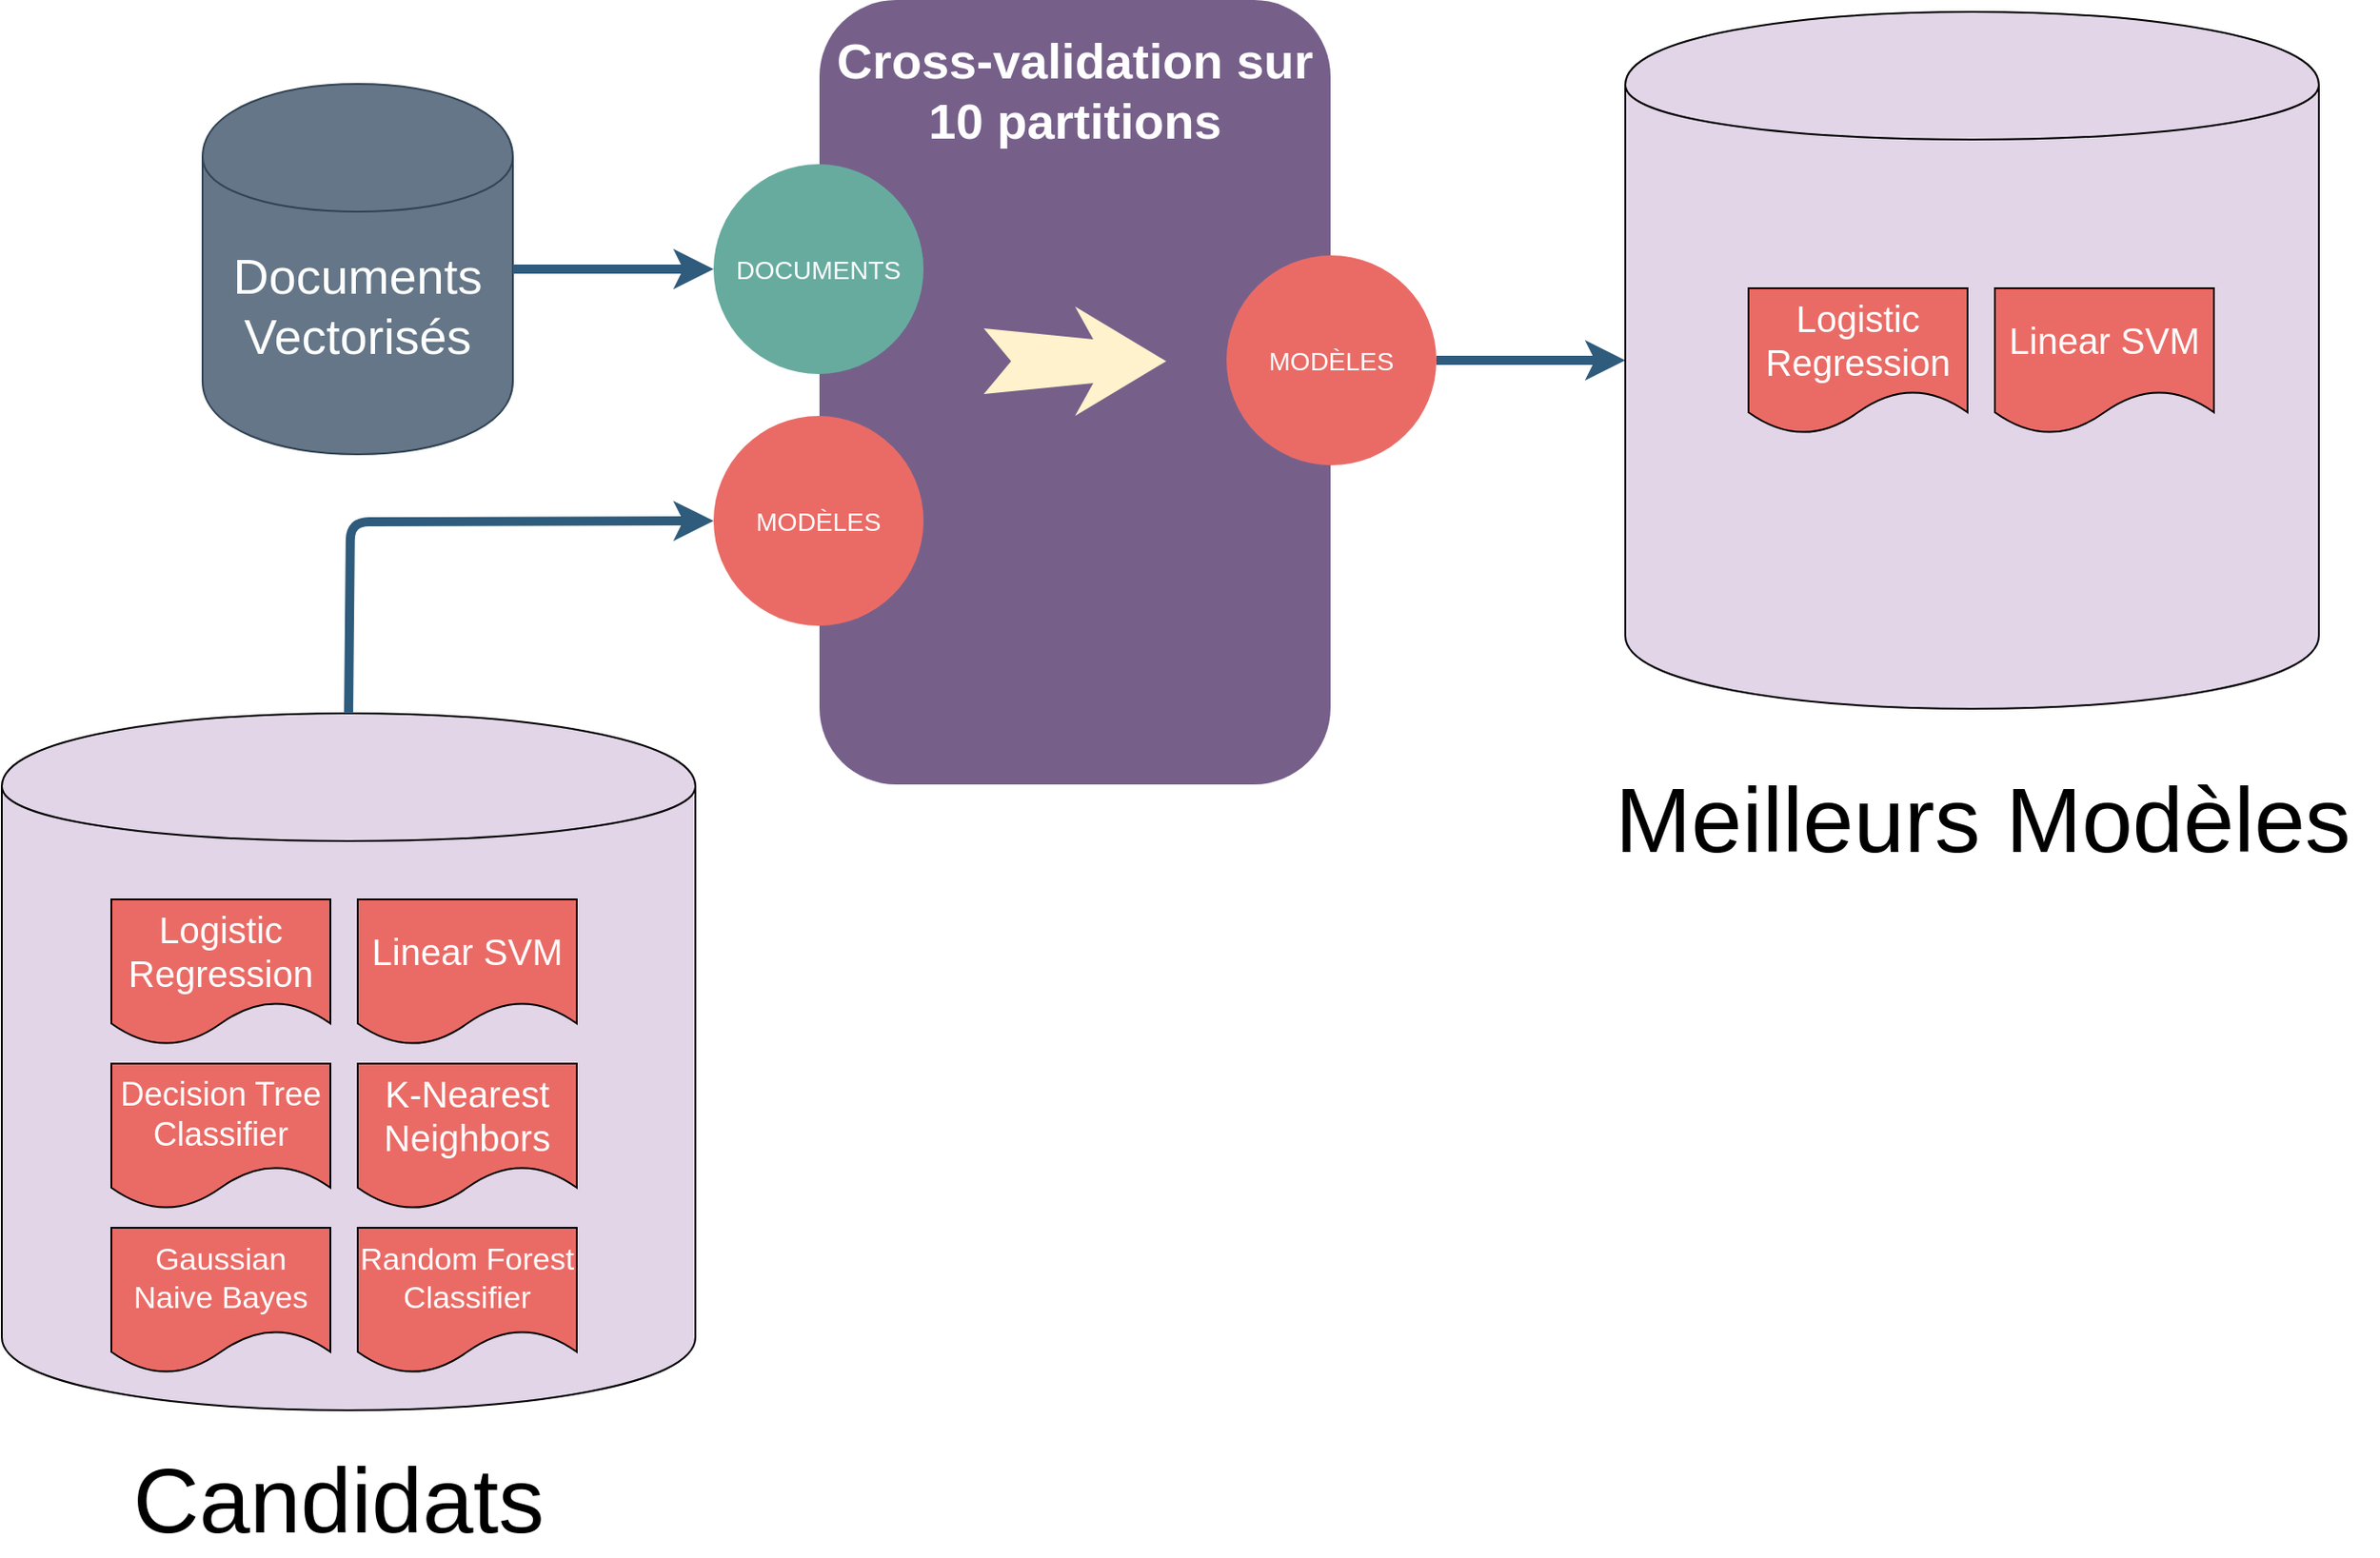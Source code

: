 <mxfile version="10.6.5" type="device"><diagram name="Page-1" id="12e1b939-464a-85fe-373e-61e167be1490"><mxGraphModel dx="3299.5" dy="816" grid="1" gridSize="10" guides="1" tooltips="1" connect="1" arrows="1" fold="1" page="1" pageScale="1.5" pageWidth="1169" pageHeight="826" background="#ffffff" math="0" shadow="0"><root><mxCell id="0"/><mxCell id="1" parent="0"/><mxCell id="3fwgD-i-Mi_BdgrN5n0c-14" value="" style="shape=cylinder;whiteSpace=wrap;html=1;boundedLbl=1;backgroundOutline=1;fillColor=#E1D5E7;" vertex="1" parent="1"><mxGeometry x="-890" y="809" width="380" height="382" as="geometry"/></mxCell><mxCell id="60da8b9f42644d3a-2" value="" style="whiteSpace=wrap;html=1;rounded=1;shadow=0;strokeWidth=8;fontSize=20;align=center;fillColor=#76608a;strokeColor=none;fontColor=#ffffff;" parent="1" vertex="1"><mxGeometry x="-442" y="418" width="280" height="430" as="geometry"/></mxCell><mxCell id="60da8b9f42644d3a-3" value="Cross-validation sur 10 partitions" style="text;html=1;strokeColor=none;fillColor=none;align=center;verticalAlign=middle;whiteSpace=wrap;rounded=0;shadow=0;fontSize=27;fontColor=#FFFFFF;fontStyle=1" parent="1" vertex="1"><mxGeometry x="-442" y="438" width="280" height="60" as="geometry"/></mxCell><mxCell id="60da8b9f42644d3a-6" value="" style="line;strokeWidth=2;html=1;rounded=0;shadow=0;fontSize=27;align=center;fillColor=none;strokeColor=none;" parent="1" vertex="1"><mxGeometry x="-422" y="498" width="240" height="10" as="geometry"/></mxCell><mxCell id="60da8b9f42644d3a-7" value="" style="line;strokeWidth=2;html=1;rounded=0;shadow=0;fontSize=27;align=center;fillColor=none;strokeColor=none;" parent="1" vertex="1"><mxGeometry x="-422" y="718" width="240" height="10" as="geometry"/></mxCell><mxCell id="60da8b9f42644d3a-8" value="DOCUMENTS" style="ellipse;whiteSpace=wrap;html=1;rounded=0;shadow=0;strokeWidth=6;fontSize=14;align=center;fillColor=#67AB9F;strokeColor=none;fontColor=#FFFFFF;" parent="1" vertex="1"><mxGeometry x="-500" y="508" width="115" height="115" as="geometry"/></mxCell><mxCell id="60da8b9f42644d3a-9" value="" style="html=1;shadow=0;dashed=0;align=center;verticalAlign=middle;shape=mxgraph.arrows2.stylisedArrow;dy=0.6;dx=40;notch=15;feather=0.4;rounded=0;strokeWidth=1;fontSize=27;strokeColor=none;fillColor=#fff2cc;" parent="1" vertex="1"><mxGeometry x="-352" y="586" width="100" height="60" as="geometry"/></mxCell><mxCell id="60da8b9f42644d3a-22" value="MODÈLES" style="ellipse;whiteSpace=wrap;html=1;rounded=0;shadow=0;strokeWidth=6;fontSize=14;align=center;fillColor=#EA6B66;strokeColor=none;fontColor=#FFFFFF;" parent="1" vertex="1"><mxGeometry x="-219" y="558" width="115" height="115" as="geometry"/></mxCell><mxCell id="MoSs2jSmjHTIOxtjNP0e-1" value="&lt;font style=&quot;font-size: 27px&quot;&gt;Documents Vectorisés&lt;br&gt;&lt;/font&gt;" style="shape=cylinder;whiteSpace=wrap;html=1;boundedLbl=1;backgroundOutline=1;fillColor=#647687;strokeColor=#314354;fontColor=#ffffff;" parent="1" vertex="1"><mxGeometry x="-780" y="464" width="170" height="203" as="geometry"/></mxCell><mxCell id="MoSs2jSmjHTIOxtjNP0e-5" value="" style="endArrow=classic;html=1;strokeWidth=5;entryX=0;entryY=0.5;entryDx=0;entryDy=0;strokeColor=#2F5B7C;exitX=1;exitY=0.5;exitDx=0;exitDy=0;" parent="1" source="MoSs2jSmjHTIOxtjNP0e-1" target="60da8b9f42644d3a-8" edge="1"><mxGeometry width="50" height="50" relative="1" as="geometry"><mxPoint x="130" y="300" as="sourcePoint"/><mxPoint x="-620" y="640" as="targetPoint"/><Array as="points"/></mxGeometry></mxCell><mxCell id="3fwgD-i-Mi_BdgrN5n0c-3" value="MODÈLES" style="ellipse;whiteSpace=wrap;html=1;rounded=0;shadow=0;strokeWidth=6;fontSize=14;align=center;fillColor=#EA6B66;strokeColor=none;fontColor=#FFFFFF;" vertex="1" parent="1"><mxGeometry x="-500" y="646" width="115" height="115" as="geometry"/></mxCell><mxCell id="3fwgD-i-Mi_BdgrN5n0c-6" value="&lt;font style=&quot;font-size: 20px&quot; color=&quot;#FFFFFF&quot;&gt;Logistic Regression&lt;br&gt;&lt;/font&gt;" style="shape=document;whiteSpace=wrap;html=1;boundedLbl=1;fillColor=#EA6B66;gradientColor=none;" vertex="1" parent="1"><mxGeometry x="-830" y="911" width="120" height="80" as="geometry"/></mxCell><mxCell id="3fwgD-i-Mi_BdgrN5n0c-9" value="&lt;font style=&quot;font-size: 18px&quot; color=&quot;#FFFFFF&quot;&gt;Decision Tree Classifier&lt;/font&gt;" style="shape=document;whiteSpace=wrap;html=1;boundedLbl=1;fillColor=#EA6B66;gradientColor=none;" vertex="1" parent="1"><mxGeometry x="-830" y="1001" width="120" height="80" as="geometry"/></mxCell><mxCell id="3fwgD-i-Mi_BdgrN5n0c-10" value="&lt;font style=&quot;font-size: 17px&quot; color=&quot;#FFFFFF&quot;&gt;Gaussian Naive Bayes&lt;br&gt;&lt;/font&gt;" style="shape=document;whiteSpace=wrap;html=1;boundedLbl=1;fillColor=#EA6B66;gradientColor=none;" vertex="1" parent="1"><mxGeometry x="-830" y="1091" width="120" height="80" as="geometry"/></mxCell><mxCell id="3fwgD-i-Mi_BdgrN5n0c-11" value="&lt;font style=&quot;font-size: 17px&quot; color=&quot;#FFFFFF&quot;&gt;Random Forest Classifier&lt;br&gt;&lt;/font&gt;" style="shape=document;whiteSpace=wrap;html=1;boundedLbl=1;fillColor=#EA6B66;gradientColor=none;" vertex="1" parent="1"><mxGeometry x="-695" y="1091" width="120" height="80" as="geometry"/></mxCell><mxCell id="3fwgD-i-Mi_BdgrN5n0c-12" value="&lt;font style=&quot;font-size: 20px&quot; color=&quot;#FFFFFF&quot;&gt;Linear SVM&lt;br&gt;&lt;/font&gt;" style="shape=document;whiteSpace=wrap;html=1;boundedLbl=1;fillColor=#EA6B66;gradientColor=none;" vertex="1" parent="1"><mxGeometry x="-695" y="911" width="120" height="80" as="geometry"/></mxCell><mxCell id="3fwgD-i-Mi_BdgrN5n0c-13" value="&lt;font style=&quot;font-size: 20px&quot; color=&quot;#FFFFFF&quot;&gt;K-Nearest Neighbors&lt;br&gt;&lt;/font&gt;" style="shape=document;whiteSpace=wrap;html=1;boundedLbl=1;fillColor=#EA6B66;gradientColor=none;" vertex="1" parent="1"><mxGeometry x="-695" y="1001" width="120" height="80" as="geometry"/></mxCell><mxCell id="3fwgD-i-Mi_BdgrN5n0c-24" value="" style="endArrow=classic;html=1;strokeWidth=5;entryX=0;entryY=0.5;entryDx=0;entryDy=0;strokeColor=#2F5B7C;exitX=1;exitY=0.5;exitDx=0;exitDy=0;" edge="1" parent="1" source="60da8b9f42644d3a-22" target="3fwgD-i-Mi_BdgrN5n0c-15"><mxGeometry width="50" height="50" relative="1" as="geometry"><mxPoint x="-80" y="650" as="sourcePoint"/><mxPoint x="30" y="658" as="targetPoint"/><Array as="points"/></mxGeometry></mxCell><mxCell id="3fwgD-i-Mi_BdgrN5n0c-25" value="" style="endArrow=classic;html=1;strokeWidth=5;entryX=0;entryY=0.5;entryDx=0;entryDy=0;strokeColor=#2F5B7C;exitX=0.5;exitY=0;exitDx=0;exitDy=0;" edge="1" parent="1" source="3fwgD-i-Mi_BdgrN5n0c-14" target="3fwgD-i-Mi_BdgrN5n0c-3"><mxGeometry width="50" height="50" relative="1" as="geometry"><mxPoint x="-599.5" y="568" as="sourcePoint"/><mxPoint x="-489.5" y="576" as="targetPoint"/><Array as="points"><mxPoint x="-699" y="704"/></Array></mxGeometry></mxCell><mxCell id="3fwgD-i-Mi_BdgrN5n0c-15" value="" style="shape=cylinder;whiteSpace=wrap;html=1;boundedLbl=1;backgroundOutline=1;fillColor=#E1D5E7;" vertex="1" parent="1"><mxGeometry x="-0.5" y="424.5" width="380" height="382" as="geometry"/></mxCell><mxCell id="3fwgD-i-Mi_BdgrN5n0c-16" value="&lt;font style=&quot;font-size: 20px&quot; color=&quot;#FFFFFF&quot;&gt;Logistic Regression&lt;br&gt;&lt;/font&gt;" style="shape=document;whiteSpace=wrap;html=1;boundedLbl=1;fillColor=#EA6B66;gradientColor=none;" vertex="1" parent="1"><mxGeometry x="67" y="576" width="120" height="80" as="geometry"/></mxCell><mxCell id="3fwgD-i-Mi_BdgrN5n0c-20" value="&lt;font style=&quot;font-size: 20px&quot; color=&quot;#FFFFFF&quot;&gt;Linear SVM&lt;br&gt;&lt;/font&gt;" style="shape=document;whiteSpace=wrap;html=1;boundedLbl=1;fillColor=#EA6B66;gradientColor=none;" vertex="1" parent="1"><mxGeometry x="202" y="576" width="120" height="80" as="geometry"/></mxCell><mxCell id="3fwgD-i-Mi_BdgrN5n0c-27" value="&lt;font style=&quot;font-size: 50px&quot;&gt;Candidats&lt;/font&gt;" style="text;html=1;resizable=0;points=[];autosize=1;align=left;verticalAlign=top;spacingTop=-4;" vertex="1" parent="1"><mxGeometry x="-820" y="1208" width="240" height="30" as="geometry"/></mxCell><mxCell id="3fwgD-i-Mi_BdgrN5n0c-32" value="&lt;font style=&quot;font-size: 50px&quot;&gt;Meilleurs Modèles&lt;br&gt;&lt;/font&gt;" style="text;html=1;resizable=0;points=[];autosize=1;align=left;verticalAlign=top;spacingTop=-4;" vertex="1" parent="1"><mxGeometry x="-8" y="835" width="420" height="30" as="geometry"/></mxCell></root></mxGraphModel></diagram></mxfile>